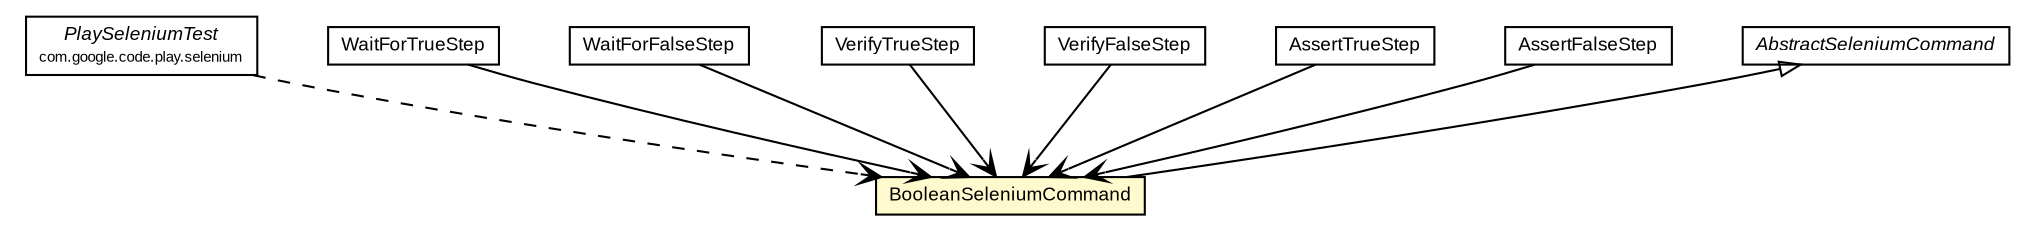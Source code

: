 #!/usr/local/bin/dot
#
# Class diagram 
# Generated by UMLGraph version R5_6-24-gf6e263 (http://www.umlgraph.org/)
#

digraph G {
	edge [fontname="arial",fontsize=10,labelfontname="arial",labelfontsize=10];
	node [fontname="arial",fontsize=10,shape=plaintext];
	nodesep=0.25;
	ranksep=0.5;
	// com.google.code.play.selenium.PlaySeleniumTest
	c590 [label=<<table title="com.google.code.play.selenium.PlaySeleniumTest" border="0" cellborder="1" cellspacing="0" cellpadding="2" port="p" href="../PlaySeleniumTest.html">
		<tr><td><table border="0" cellspacing="0" cellpadding="1">
<tr><td align="center" balign="center"><font face="arial italic"> PlaySeleniumTest </font></td></tr>
<tr><td align="center" balign="center"><font point-size="7.0"> com.google.code.play.selenium </font></td></tr>
		</table></td></tr>
		</table>>, URL="../PlaySeleniumTest.html", fontname="arial", fontcolor="black", fontsize=9.0];
	// com.google.code.play.selenium.step.WaitForTrueStep
	c591 [label=<<table title="com.google.code.play.selenium.step.WaitForTrueStep" border="0" cellborder="1" cellspacing="0" cellpadding="2" port="p" href="./WaitForTrueStep.html">
		<tr><td><table border="0" cellspacing="0" cellpadding="1">
<tr><td align="center" balign="center"> WaitForTrueStep </td></tr>
		</table></td></tr>
		</table>>, URL="./WaitForTrueStep.html", fontname="arial", fontcolor="black", fontsize=9.0];
	// com.google.code.play.selenium.step.WaitForFalseStep
	c593 [label=<<table title="com.google.code.play.selenium.step.WaitForFalseStep" border="0" cellborder="1" cellspacing="0" cellpadding="2" port="p" href="./WaitForFalseStep.html">
		<tr><td><table border="0" cellspacing="0" cellpadding="1">
<tr><td align="center" balign="center"> WaitForFalseStep </td></tr>
		</table></td></tr>
		</table>>, URL="./WaitForFalseStep.html", fontname="arial", fontcolor="black", fontsize=9.0];
	// com.google.code.play.selenium.step.VerifyTrueStep
	c596 [label=<<table title="com.google.code.play.selenium.step.VerifyTrueStep" border="0" cellborder="1" cellspacing="0" cellpadding="2" port="p" href="./VerifyTrueStep.html">
		<tr><td><table border="0" cellspacing="0" cellpadding="1">
<tr><td align="center" balign="center"> VerifyTrueStep </td></tr>
		</table></td></tr>
		</table>>, URL="./VerifyTrueStep.html", fontname="arial", fontcolor="black", fontsize=9.0];
	// com.google.code.play.selenium.step.VerifyFalseStep
	c600 [label=<<table title="com.google.code.play.selenium.step.VerifyFalseStep" border="0" cellborder="1" cellspacing="0" cellpadding="2" port="p" href="./VerifyFalseStep.html">
		<tr><td><table border="0" cellspacing="0" cellpadding="1">
<tr><td align="center" balign="center"> VerifyFalseStep </td></tr>
		</table></td></tr>
		</table>>, URL="./VerifyFalseStep.html", fontname="arial", fontcolor="black", fontsize=9.0];
	// com.google.code.play.selenium.step.BooleanSeleniumCommand
	c615 [label=<<table title="com.google.code.play.selenium.step.BooleanSeleniumCommand" border="0" cellborder="1" cellspacing="0" cellpadding="2" port="p" bgcolor="lemonChiffon" href="./BooleanSeleniumCommand.html">
		<tr><td><table border="0" cellspacing="0" cellpadding="1">
<tr><td align="center" balign="center"> BooleanSeleniumCommand </td></tr>
		</table></td></tr>
		</table>>, URL="./BooleanSeleniumCommand.html", fontname="arial", fontcolor="black", fontsize=9.0];
	// com.google.code.play.selenium.step.AssertTrueStep
	c616 [label=<<table title="com.google.code.play.selenium.step.AssertTrueStep" border="0" cellborder="1" cellspacing="0" cellpadding="2" port="p" href="./AssertTrueStep.html">
		<tr><td><table border="0" cellspacing="0" cellpadding="1">
<tr><td align="center" balign="center"> AssertTrueStep </td></tr>
		</table></td></tr>
		</table>>, URL="./AssertTrueStep.html", fontname="arial", fontcolor="black", fontsize=9.0];
	// com.google.code.play.selenium.step.AssertFalseStep
	c620 [label=<<table title="com.google.code.play.selenium.step.AssertFalseStep" border="0" cellborder="1" cellspacing="0" cellpadding="2" port="p" href="./AssertFalseStep.html">
		<tr><td><table border="0" cellspacing="0" cellpadding="1">
<tr><td align="center" balign="center"> AssertFalseStep </td></tr>
		</table></td></tr>
		</table>>, URL="./AssertFalseStep.html", fontname="arial", fontcolor="black", fontsize=9.0];
	// com.google.code.play.selenium.step.AbstractSeleniumCommand
	c625 [label=<<table title="com.google.code.play.selenium.step.AbstractSeleniumCommand" border="0" cellborder="1" cellspacing="0" cellpadding="2" port="p" href="./AbstractSeleniumCommand.html">
		<tr><td><table border="0" cellspacing="0" cellpadding="1">
<tr><td align="center" balign="center"><font face="arial italic"> AbstractSeleniumCommand </font></td></tr>
		</table></td></tr>
		</table>>, URL="./AbstractSeleniumCommand.html", fontname="arial", fontcolor="black", fontsize=9.0];
	//com.google.code.play.selenium.step.BooleanSeleniumCommand extends com.google.code.play.selenium.step.AbstractSeleniumCommand
	c625:p -> c615:p [dir=back,arrowtail=empty];
	// com.google.code.play.selenium.step.WaitForTrueStep NAVASSOC com.google.code.play.selenium.step.BooleanSeleniumCommand
	c591:p -> c615:p [taillabel="", label="", headlabel="", fontname="arial", fontcolor="black", fontsize=10.0, color="black", arrowhead=open];
	// com.google.code.play.selenium.step.WaitForFalseStep NAVASSOC com.google.code.play.selenium.step.BooleanSeleniumCommand
	c593:p -> c615:p [taillabel="", label="", headlabel="", fontname="arial", fontcolor="black", fontsize=10.0, color="black", arrowhead=open];
	// com.google.code.play.selenium.step.VerifyTrueStep NAVASSOC com.google.code.play.selenium.step.BooleanSeleniumCommand
	c596:p -> c615:p [taillabel="", label="", headlabel="", fontname="arial", fontcolor="black", fontsize=10.0, color="black", arrowhead=open];
	// com.google.code.play.selenium.step.VerifyFalseStep NAVASSOC com.google.code.play.selenium.step.BooleanSeleniumCommand
	c600:p -> c615:p [taillabel="", label="", headlabel="", fontname="arial", fontcolor="black", fontsize=10.0, color="black", arrowhead=open];
	// com.google.code.play.selenium.step.AssertTrueStep NAVASSOC com.google.code.play.selenium.step.BooleanSeleniumCommand
	c616:p -> c615:p [taillabel="", label="", headlabel="", fontname="arial", fontcolor="black", fontsize=10.0, color="black", arrowhead=open];
	// com.google.code.play.selenium.step.AssertFalseStep NAVASSOC com.google.code.play.selenium.step.BooleanSeleniumCommand
	c620:p -> c615:p [taillabel="", label="", headlabel="", fontname="arial", fontcolor="black", fontsize=10.0, color="black", arrowhead=open];
	// com.google.code.play.selenium.PlaySeleniumTest DEPEND com.google.code.play.selenium.step.BooleanSeleniumCommand
	c590:p -> c615:p [taillabel="", label="", headlabel="", fontname="arial", fontcolor="black", fontsize=10.0, color="black", arrowhead=open, style=dashed];
}

